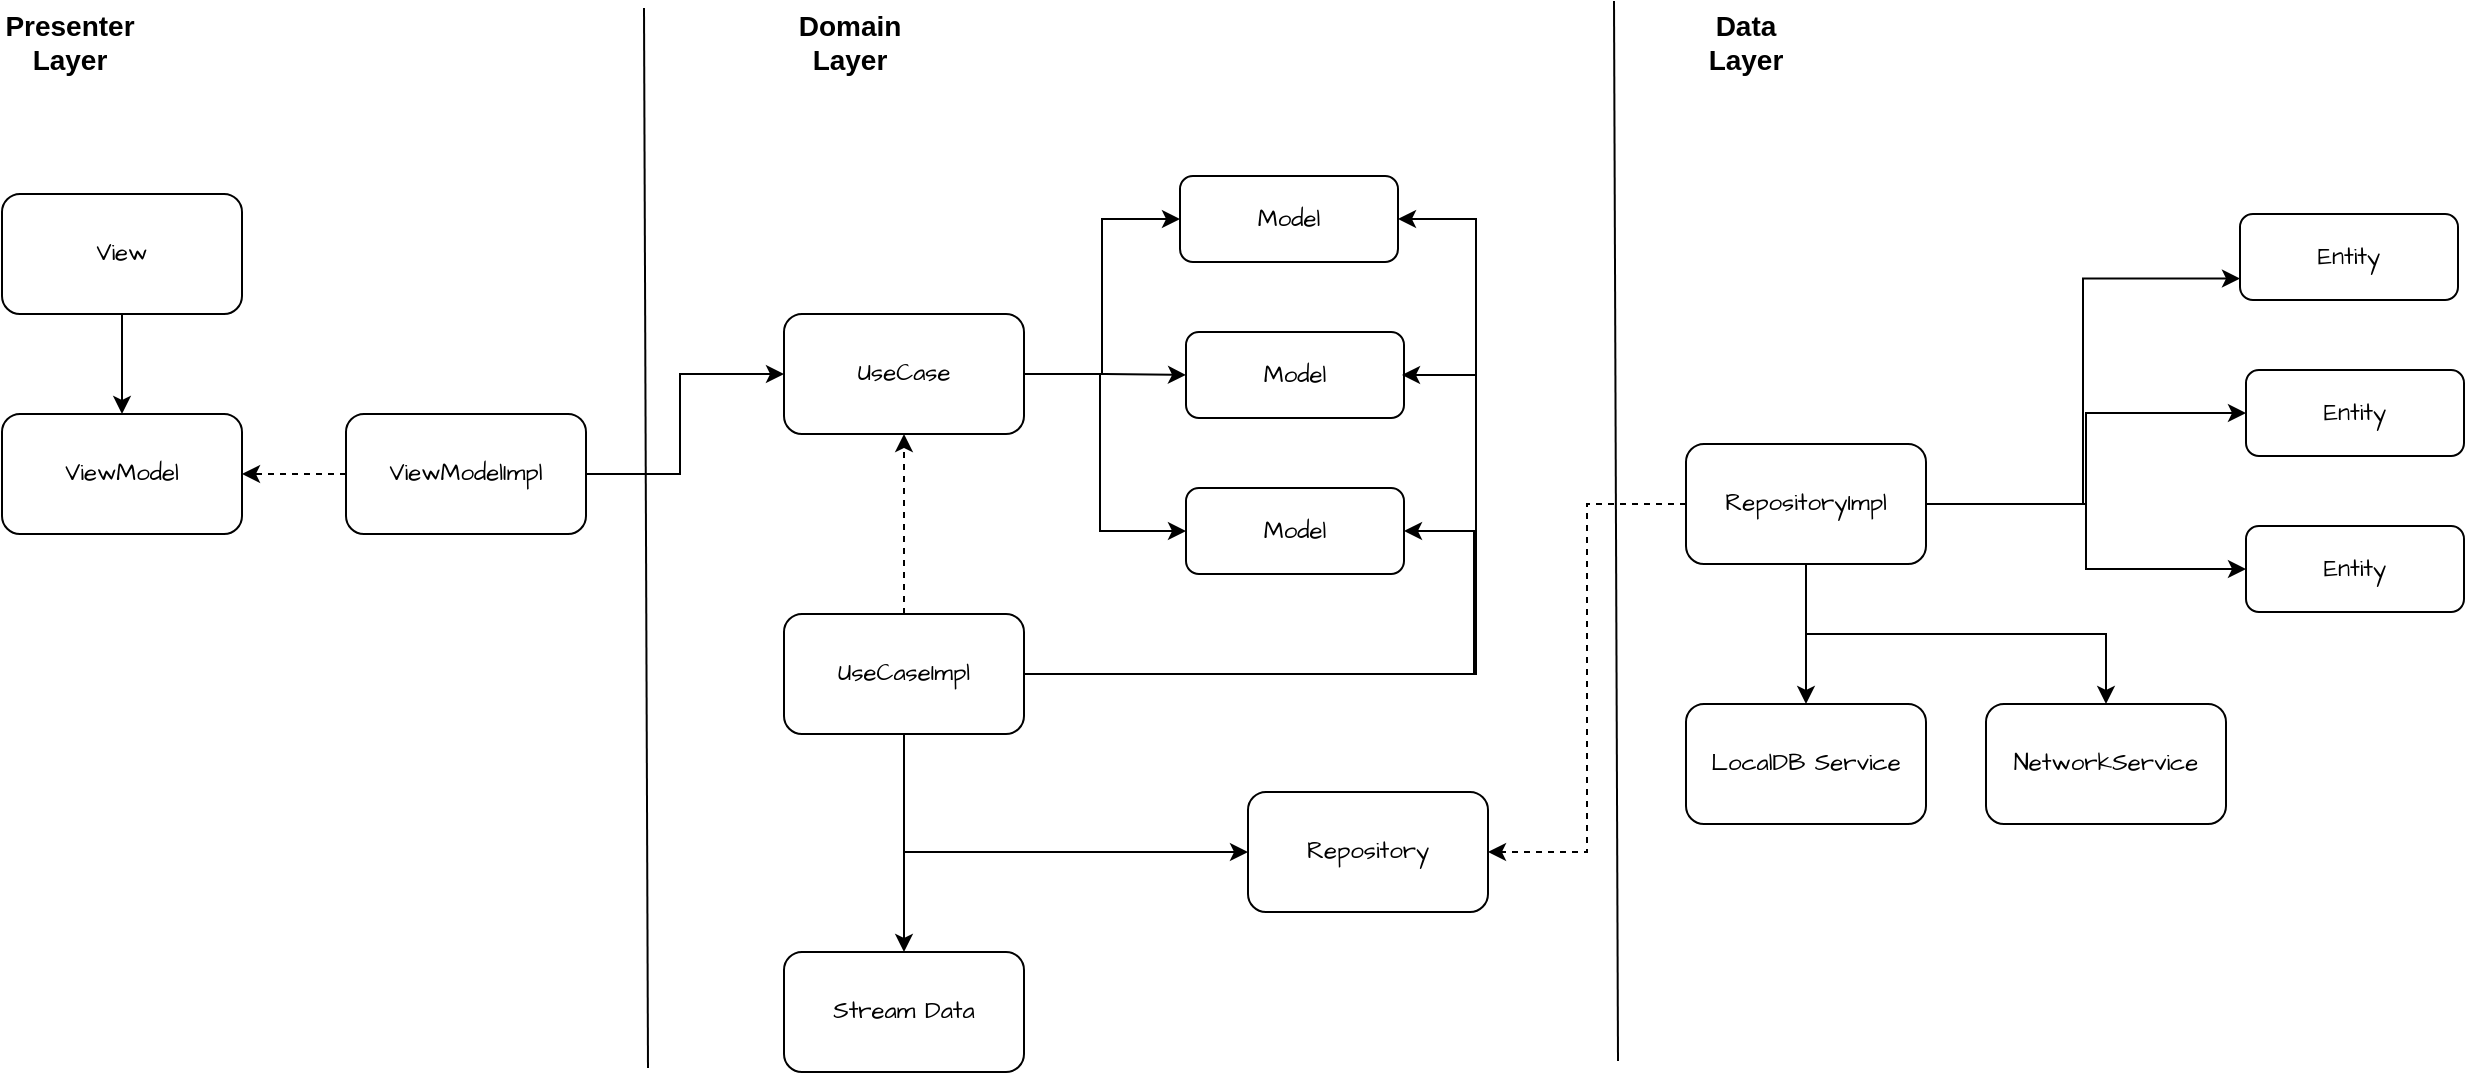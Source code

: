 <mxfile version="24.4.2" type="device">
  <diagram name="Page-1" id="pciO_6SO6fFfWaN_w0Vh">
    <mxGraphModel dx="1434" dy="702" grid="0" gridSize="10" guides="1" tooltips="1" connect="1" arrows="1" fold="1" page="1" pageScale="1" pageWidth="850" pageHeight="1100" math="0" shadow="0">
      <root>
        <mxCell id="0" />
        <mxCell id="1" parent="0" />
        <mxCell id="COTgaeyNtAmfPq0ewy4g-7" style="edgeStyle=orthogonalEdgeStyle;rounded=0;orthogonalLoop=1;jettySize=auto;html=1;exitX=0.5;exitY=1;exitDx=0;exitDy=0;" edge="1" parent="1" source="COTgaeyNtAmfPq0ewy4g-3" target="COTgaeyNtAmfPq0ewy4g-5">
          <mxGeometry relative="1" as="geometry" />
        </mxCell>
        <mxCell id="COTgaeyNtAmfPq0ewy4g-3" value="View" style="rounded=1;whiteSpace=wrap;html=1;hachureGap=4;fontFamily=Architects Daughter;fontSource=https%3A%2F%2Ffonts.googleapis.com%2Fcss%3Ffamily%3DArchitects%2BDaughter;" vertex="1" parent="1">
          <mxGeometry x="44" y="167" width="120" height="60" as="geometry" />
        </mxCell>
        <mxCell id="COTgaeyNtAmfPq0ewy4g-5" value="ViewModel" style="rounded=1;whiteSpace=wrap;html=1;hachureGap=4;fontFamily=Architects Daughter;fontSource=https%3A%2F%2Ffonts.googleapis.com%2Fcss%3Ffamily%3DArchitects%2BDaughter;" vertex="1" parent="1">
          <mxGeometry x="44" y="277" width="120" height="60" as="geometry" />
        </mxCell>
        <mxCell id="COTgaeyNtAmfPq0ewy4g-12" style="edgeStyle=orthogonalEdgeStyle;rounded=0;orthogonalLoop=1;jettySize=auto;html=1;exitX=1;exitY=0.5;exitDx=0;exitDy=0;entryX=0;entryY=0.5;entryDx=0;entryDy=0;" edge="1" parent="1" source="COTgaeyNtAmfPq0ewy4g-6" target="COTgaeyNtAmfPq0ewy4g-11">
          <mxGeometry relative="1" as="geometry">
            <Array as="points">
              <mxPoint x="383" y="307" />
              <mxPoint x="383" y="257" />
            </Array>
          </mxGeometry>
        </mxCell>
        <mxCell id="COTgaeyNtAmfPq0ewy4g-21" style="edgeStyle=orthogonalEdgeStyle;rounded=0;orthogonalLoop=1;jettySize=auto;html=1;exitX=0;exitY=0.5;exitDx=0;exitDy=0;entryX=1;entryY=0.5;entryDx=0;entryDy=0;dashed=1;" edge="1" parent="1" source="COTgaeyNtAmfPq0ewy4g-6" target="COTgaeyNtAmfPq0ewy4g-5">
          <mxGeometry relative="1" as="geometry" />
        </mxCell>
        <mxCell id="COTgaeyNtAmfPq0ewy4g-6" value="ViewModelImpl" style="rounded=1;whiteSpace=wrap;html=1;hachureGap=4;fontFamily=Architects Daughter;fontSource=https%3A%2F%2Ffonts.googleapis.com%2Fcss%3Ffamily%3DArchitects%2BDaughter;" vertex="1" parent="1">
          <mxGeometry x="216" y="277" width="120" height="60" as="geometry" />
        </mxCell>
        <mxCell id="COTgaeyNtAmfPq0ewy4g-9" value="" style="endArrow=none;html=1;rounded=0;" edge="1" parent="1">
          <mxGeometry width="50" height="50" relative="1" as="geometry">
            <mxPoint x="367" y="604" as="sourcePoint" />
            <mxPoint x="365" y="74" as="targetPoint" />
          </mxGeometry>
        </mxCell>
        <mxCell id="COTgaeyNtAmfPq0ewy4g-10" value="&lt;font style=&quot;font-size: 14px;&quot;&gt;&lt;b&gt;Domain Layer&lt;/b&gt;&lt;/font&gt;" style="text;html=1;align=center;verticalAlign=middle;whiteSpace=wrap;rounded=0;" vertex="1" parent="1">
          <mxGeometry x="438" y="76" width="60" height="30" as="geometry" />
        </mxCell>
        <mxCell id="COTgaeyNtAmfPq0ewy4g-16" style="edgeStyle=orthogonalEdgeStyle;rounded=0;orthogonalLoop=1;jettySize=auto;html=1;exitX=1;exitY=0.5;exitDx=0;exitDy=0;entryX=0;entryY=0.5;entryDx=0;entryDy=0;" edge="1" parent="1" source="COTgaeyNtAmfPq0ewy4g-11" target="COTgaeyNtAmfPq0ewy4g-13">
          <mxGeometry relative="1" as="geometry" />
        </mxCell>
        <mxCell id="COTgaeyNtAmfPq0ewy4g-17" style="edgeStyle=orthogonalEdgeStyle;rounded=0;orthogonalLoop=1;jettySize=auto;html=1;exitX=1;exitY=0.5;exitDx=0;exitDy=0;entryX=0;entryY=0.5;entryDx=0;entryDy=0;" edge="1" parent="1" source="COTgaeyNtAmfPq0ewy4g-11" target="COTgaeyNtAmfPq0ewy4g-14">
          <mxGeometry relative="1" as="geometry" />
        </mxCell>
        <mxCell id="COTgaeyNtAmfPq0ewy4g-18" style="edgeStyle=orthogonalEdgeStyle;rounded=0;orthogonalLoop=1;jettySize=auto;html=1;exitX=1;exitY=0.5;exitDx=0;exitDy=0;entryX=0;entryY=0.5;entryDx=0;entryDy=0;" edge="1" parent="1" source="COTgaeyNtAmfPq0ewy4g-11" target="COTgaeyNtAmfPq0ewy4g-15">
          <mxGeometry relative="1" as="geometry">
            <Array as="points">
              <mxPoint x="593" y="257" />
              <mxPoint x="593" y="336" />
            </Array>
          </mxGeometry>
        </mxCell>
        <mxCell id="COTgaeyNtAmfPq0ewy4g-11" value="UseCase" style="rounded=1;whiteSpace=wrap;html=1;hachureGap=4;fontFamily=Architects Daughter;fontSource=https%3A%2F%2Ffonts.googleapis.com%2Fcss%3Ffamily%3DArchitects%2BDaughter;" vertex="1" parent="1">
          <mxGeometry x="435" y="227" width="120" height="60" as="geometry" />
        </mxCell>
        <mxCell id="COTgaeyNtAmfPq0ewy4g-13" value="Model" style="rounded=1;whiteSpace=wrap;html=1;hachureGap=4;fontFamily=Architects Daughter;fontSource=https%3A%2F%2Ffonts.googleapis.com%2Fcss%3Ffamily%3DArchitects%2BDaughter;" vertex="1" parent="1">
          <mxGeometry x="633" y="158" width="109" height="43" as="geometry" />
        </mxCell>
        <mxCell id="COTgaeyNtAmfPq0ewy4g-14" value="Model" style="rounded=1;whiteSpace=wrap;html=1;hachureGap=4;fontFamily=Architects Daughter;fontSource=https%3A%2F%2Ffonts.googleapis.com%2Fcss%3Ffamily%3DArchitects%2BDaughter;" vertex="1" parent="1">
          <mxGeometry x="636" y="236" width="109" height="43" as="geometry" />
        </mxCell>
        <mxCell id="COTgaeyNtAmfPq0ewy4g-15" value="Model" style="rounded=1;whiteSpace=wrap;html=1;hachureGap=4;fontFamily=Architects Daughter;fontSource=https%3A%2F%2Ffonts.googleapis.com%2Fcss%3Ffamily%3DArchitects%2BDaughter;" vertex="1" parent="1">
          <mxGeometry x="636" y="314" width="109" height="43" as="geometry" />
        </mxCell>
        <mxCell id="COTgaeyNtAmfPq0ewy4g-20" style="edgeStyle=orthogonalEdgeStyle;rounded=0;orthogonalLoop=1;jettySize=auto;html=1;exitX=0.5;exitY=0;exitDx=0;exitDy=0;entryX=0.5;entryY=1;entryDx=0;entryDy=0;dashed=1;" edge="1" parent="1" source="COTgaeyNtAmfPq0ewy4g-19" target="COTgaeyNtAmfPq0ewy4g-11">
          <mxGeometry relative="1" as="geometry" />
        </mxCell>
        <mxCell id="COTgaeyNtAmfPq0ewy4g-23" style="edgeStyle=orthogonalEdgeStyle;rounded=0;orthogonalLoop=1;jettySize=auto;html=1;exitX=1;exitY=0.5;exitDx=0;exitDy=0;entryX=1;entryY=0.5;entryDx=0;entryDy=0;" edge="1" parent="1" source="COTgaeyNtAmfPq0ewy4g-19" target="COTgaeyNtAmfPq0ewy4g-13">
          <mxGeometry relative="1" as="geometry">
            <Array as="points">
              <mxPoint x="781" y="407" />
              <mxPoint x="781" y="180" />
            </Array>
          </mxGeometry>
        </mxCell>
        <mxCell id="COTgaeyNtAmfPq0ewy4g-24" style="edgeStyle=orthogonalEdgeStyle;rounded=0;orthogonalLoop=1;jettySize=auto;html=1;exitX=1;exitY=0.5;exitDx=0;exitDy=0;entryX=1;entryY=0.5;entryDx=0;entryDy=0;" edge="1" parent="1">
          <mxGeometry relative="1" as="geometry">
            <mxPoint x="554" y="407" as="sourcePoint" />
            <mxPoint x="744" y="257.5" as="targetPoint" />
            <Array as="points">
              <mxPoint x="781" y="407" />
              <mxPoint x="781" y="258" />
            </Array>
          </mxGeometry>
        </mxCell>
        <mxCell id="COTgaeyNtAmfPq0ewy4g-25" style="edgeStyle=orthogonalEdgeStyle;rounded=0;orthogonalLoop=1;jettySize=auto;html=1;exitX=1;exitY=0.5;exitDx=0;exitDy=0;entryX=1;entryY=0.5;entryDx=0;entryDy=0;" edge="1" parent="1" source="COTgaeyNtAmfPq0ewy4g-19" target="COTgaeyNtAmfPq0ewy4g-15">
          <mxGeometry relative="1" as="geometry">
            <Array as="points">
              <mxPoint x="780" y="407" />
              <mxPoint x="780" y="336" />
            </Array>
          </mxGeometry>
        </mxCell>
        <mxCell id="COTgaeyNtAmfPq0ewy4g-27" style="edgeStyle=orthogonalEdgeStyle;rounded=0;orthogonalLoop=1;jettySize=auto;html=1;exitX=0.5;exitY=1;exitDx=0;exitDy=0;entryX=0;entryY=0.5;entryDx=0;entryDy=0;" edge="1" parent="1" source="COTgaeyNtAmfPq0ewy4g-19" target="COTgaeyNtAmfPq0ewy4g-26">
          <mxGeometry relative="1" as="geometry" />
        </mxCell>
        <mxCell id="COTgaeyNtAmfPq0ewy4g-35" style="edgeStyle=orthogonalEdgeStyle;rounded=0;orthogonalLoop=1;jettySize=auto;html=1;exitX=0.5;exitY=1;exitDx=0;exitDy=0;" edge="1" parent="1" source="COTgaeyNtAmfPq0ewy4g-19" target="COTgaeyNtAmfPq0ewy4g-34">
          <mxGeometry relative="1" as="geometry" />
        </mxCell>
        <mxCell id="COTgaeyNtAmfPq0ewy4g-19" value="UseCaseImpl" style="rounded=1;whiteSpace=wrap;html=1;hachureGap=4;fontFamily=Architects Daughter;fontSource=https%3A%2F%2Ffonts.googleapis.com%2Fcss%3Ffamily%3DArchitects%2BDaughter;" vertex="1" parent="1">
          <mxGeometry x="435" y="377" width="120" height="60" as="geometry" />
        </mxCell>
        <mxCell id="COTgaeyNtAmfPq0ewy4g-26" value="Repository" style="rounded=1;whiteSpace=wrap;html=1;hachureGap=4;fontFamily=Architects Daughter;fontSource=https%3A%2F%2Ffonts.googleapis.com%2Fcss%3Ffamily%3DArchitects%2BDaughter;" vertex="1" parent="1">
          <mxGeometry x="667" y="466" width="120" height="60" as="geometry" />
        </mxCell>
        <mxCell id="COTgaeyNtAmfPq0ewy4g-33" style="edgeStyle=orthogonalEdgeStyle;rounded=0;orthogonalLoop=1;jettySize=auto;html=1;exitX=0;exitY=0.5;exitDx=0;exitDy=0;entryX=1;entryY=0.5;entryDx=0;entryDy=0;dashed=1;" edge="1" parent="1" source="COTgaeyNtAmfPq0ewy4g-28" target="COTgaeyNtAmfPq0ewy4g-26">
          <mxGeometry relative="1" as="geometry" />
        </mxCell>
        <mxCell id="COTgaeyNtAmfPq0ewy4g-39" style="edgeStyle=orthogonalEdgeStyle;rounded=0;orthogonalLoop=1;jettySize=auto;html=1;exitX=0.5;exitY=1;exitDx=0;exitDy=0;" edge="1" parent="1" source="COTgaeyNtAmfPq0ewy4g-28" target="COTgaeyNtAmfPq0ewy4g-36">
          <mxGeometry relative="1" as="geometry" />
        </mxCell>
        <mxCell id="COTgaeyNtAmfPq0ewy4g-40" style="edgeStyle=orthogonalEdgeStyle;rounded=0;orthogonalLoop=1;jettySize=auto;html=1;exitX=0.5;exitY=1;exitDx=0;exitDy=0;entryX=0.5;entryY=0;entryDx=0;entryDy=0;" edge="1" parent="1" source="COTgaeyNtAmfPq0ewy4g-28" target="COTgaeyNtAmfPq0ewy4g-37">
          <mxGeometry relative="1" as="geometry" />
        </mxCell>
        <mxCell id="COTgaeyNtAmfPq0ewy4g-44" style="edgeStyle=orthogonalEdgeStyle;rounded=0;orthogonalLoop=1;jettySize=auto;html=1;exitX=1;exitY=0.5;exitDx=0;exitDy=0;entryX=0;entryY=0.75;entryDx=0;entryDy=0;" edge="1" parent="1" source="COTgaeyNtAmfPq0ewy4g-28" target="COTgaeyNtAmfPq0ewy4g-41">
          <mxGeometry relative="1" as="geometry" />
        </mxCell>
        <mxCell id="COTgaeyNtAmfPq0ewy4g-45" style="edgeStyle=orthogonalEdgeStyle;rounded=0;orthogonalLoop=1;jettySize=auto;html=1;exitX=1;exitY=0.5;exitDx=0;exitDy=0;entryX=0;entryY=0.5;entryDx=0;entryDy=0;" edge="1" parent="1" source="COTgaeyNtAmfPq0ewy4g-28" target="COTgaeyNtAmfPq0ewy4g-42">
          <mxGeometry relative="1" as="geometry" />
        </mxCell>
        <mxCell id="COTgaeyNtAmfPq0ewy4g-46" style="edgeStyle=orthogonalEdgeStyle;rounded=0;orthogonalLoop=1;jettySize=auto;html=1;exitX=1;exitY=0.5;exitDx=0;exitDy=0;entryX=0;entryY=0.5;entryDx=0;entryDy=0;" edge="1" parent="1" source="COTgaeyNtAmfPq0ewy4g-28" target="COTgaeyNtAmfPq0ewy4g-43">
          <mxGeometry relative="1" as="geometry" />
        </mxCell>
        <mxCell id="COTgaeyNtAmfPq0ewy4g-28" value="RepositoryImpl" style="rounded=1;whiteSpace=wrap;html=1;hachureGap=4;fontFamily=Architects Daughter;fontSource=https%3A%2F%2Ffonts.googleapis.com%2Fcss%3Ffamily%3DArchitects%2BDaughter;" vertex="1" parent="1">
          <mxGeometry x="886" y="292" width="120" height="60" as="geometry" />
        </mxCell>
        <mxCell id="COTgaeyNtAmfPq0ewy4g-29" value="" style="endArrow=none;html=1;rounded=0;" edge="1" parent="1">
          <mxGeometry width="50" height="50" relative="1" as="geometry">
            <mxPoint x="852" y="600.5" as="sourcePoint" />
            <mxPoint x="850" y="70.5" as="targetPoint" />
          </mxGeometry>
        </mxCell>
        <mxCell id="COTgaeyNtAmfPq0ewy4g-31" value="&lt;font style=&quot;font-size: 14px;&quot;&gt;&lt;b&gt;Data Layer&lt;/b&gt;&lt;/font&gt;" style="text;html=1;align=center;verticalAlign=middle;whiteSpace=wrap;rounded=0;" vertex="1" parent="1">
          <mxGeometry x="886" y="76" width="60" height="30" as="geometry" />
        </mxCell>
        <mxCell id="COTgaeyNtAmfPq0ewy4g-34" value="Stream Data" style="rounded=1;whiteSpace=wrap;html=1;hachureGap=4;fontFamily=Architects Daughter;fontSource=https%3A%2F%2Ffonts.googleapis.com%2Fcss%3Ffamily%3DArchitects%2BDaughter;" vertex="1" parent="1">
          <mxGeometry x="435" y="546" width="120" height="60" as="geometry" />
        </mxCell>
        <mxCell id="COTgaeyNtAmfPq0ewy4g-36" value="LocalDB Service" style="rounded=1;whiteSpace=wrap;html=1;hachureGap=4;fontFamily=Architects Daughter;fontSource=https%3A%2F%2Ffonts.googleapis.com%2Fcss%3Ffamily%3DArchitects%2BDaughter;" vertex="1" parent="1">
          <mxGeometry x="886" y="422" width="120" height="60" as="geometry" />
        </mxCell>
        <mxCell id="COTgaeyNtAmfPq0ewy4g-37" value="NetworkService" style="rounded=1;whiteSpace=wrap;html=1;hachureGap=4;fontFamily=Architects Daughter;fontSource=https%3A%2F%2Ffonts.googleapis.com%2Fcss%3Ffamily%3DArchitects%2BDaughter;" vertex="1" parent="1">
          <mxGeometry x="1036" y="422" width="120" height="60" as="geometry" />
        </mxCell>
        <mxCell id="COTgaeyNtAmfPq0ewy4g-41" value="Entity" style="rounded=1;whiteSpace=wrap;html=1;hachureGap=4;fontFamily=Architects Daughter;fontSource=https%3A%2F%2Ffonts.googleapis.com%2Fcss%3Ffamily%3DArchitects%2BDaughter;" vertex="1" parent="1">
          <mxGeometry x="1163" y="177" width="109" height="43" as="geometry" />
        </mxCell>
        <mxCell id="COTgaeyNtAmfPq0ewy4g-42" value="Entity" style="rounded=1;whiteSpace=wrap;html=1;hachureGap=4;fontFamily=Architects Daughter;fontSource=https%3A%2F%2Ffonts.googleapis.com%2Fcss%3Ffamily%3DArchitects%2BDaughter;" vertex="1" parent="1">
          <mxGeometry x="1166" y="255" width="109" height="43" as="geometry" />
        </mxCell>
        <mxCell id="COTgaeyNtAmfPq0ewy4g-43" value="Entity" style="rounded=1;whiteSpace=wrap;html=1;hachureGap=4;fontFamily=Architects Daughter;fontSource=https%3A%2F%2Ffonts.googleapis.com%2Fcss%3Ffamily%3DArchitects%2BDaughter;" vertex="1" parent="1">
          <mxGeometry x="1166" y="333" width="109" height="43" as="geometry" />
        </mxCell>
        <mxCell id="COTgaeyNtAmfPq0ewy4g-47" value="&lt;font style=&quot;font-size: 14px;&quot;&gt;&lt;b&gt;Presenter Layer&lt;/b&gt;&lt;/font&gt;" style="text;html=1;align=center;verticalAlign=middle;whiteSpace=wrap;rounded=0;" vertex="1" parent="1">
          <mxGeometry x="48" y="76" width="60" height="30" as="geometry" />
        </mxCell>
      </root>
    </mxGraphModel>
  </diagram>
</mxfile>
